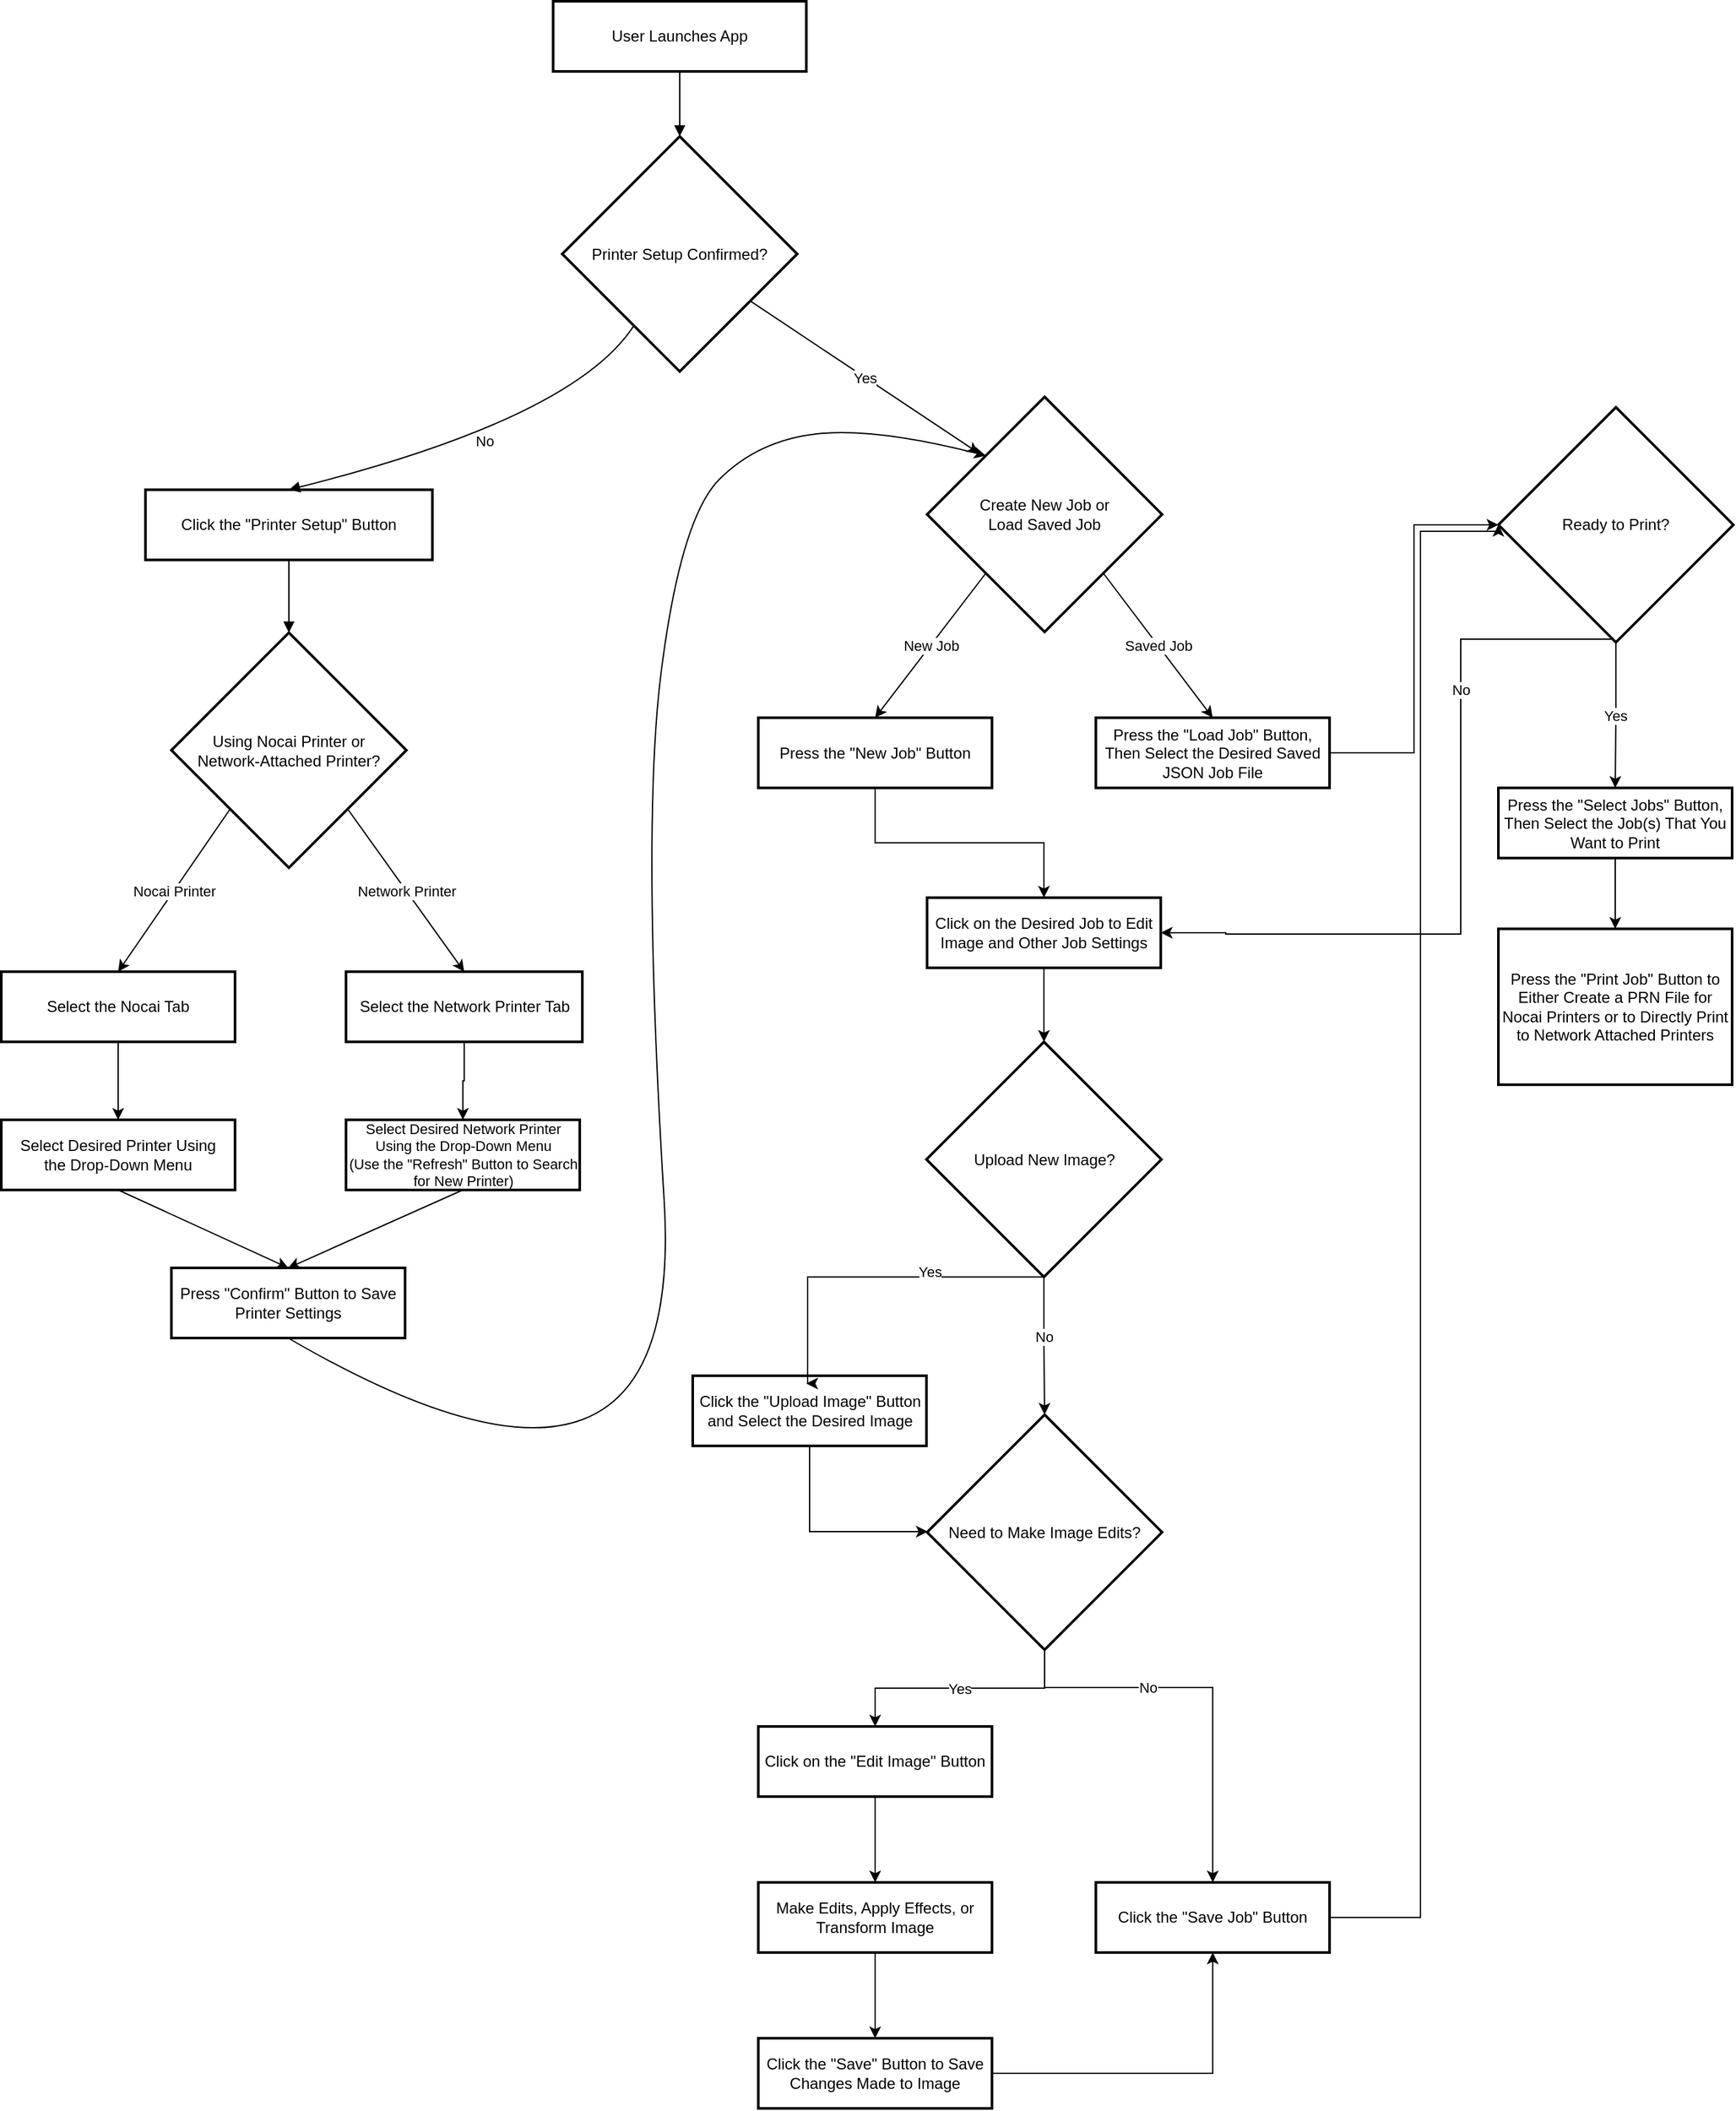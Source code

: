 <mxfile version="27.1.1">
  <diagram id="98tsSFIsKfaqDPnpfn0B" name="Page-1">
    <mxGraphModel dx="1527" dy="1252" grid="1" gridSize="10" guides="1" tooltips="1" connect="1" arrows="1" fold="1" page="1" pageScale="1" pageWidth="850" pageHeight="1100" math="0" shadow="0">
      <root>
        <mxCell id="0" />
        <mxCell id="1" parent="0" />
        <mxCell id="3" value="User Launches App" style="whiteSpace=wrap;strokeWidth=2;" parent="1" vertex="1">
          <mxGeometry x="1602" y="112" width="195" height="54" as="geometry" />
        </mxCell>
        <mxCell id="4" value="Printer Setup Confirmed?" style="rhombus;strokeWidth=2;whiteSpace=wrap;" parent="1" vertex="1">
          <mxGeometry x="1609" y="216" width="181" height="181" as="geometry" />
        </mxCell>
        <mxCell id="LI0zPFGkmaJQVHpyA1I5-81" value="" style="edgeStyle=orthogonalEdgeStyle;rounded=0;orthogonalLoop=1;jettySize=auto;html=1;" edge="1" parent="1" source="5" target="LI0zPFGkmaJQVHpyA1I5-73">
          <mxGeometry relative="1" as="geometry" />
        </mxCell>
        <mxCell id="5" value="Select the Network Printer Tab" style="whiteSpace=wrap;strokeWidth=2;" parent="1" vertex="1">
          <mxGeometry x="1442.5" y="859" width="182" height="54" as="geometry" />
        </mxCell>
        <mxCell id="6" value="Click the &quot;Printer Setup&quot; Button" style="whiteSpace=wrap;strokeWidth=2;" parent="1" vertex="1">
          <mxGeometry x="1288" y="488" width="221" height="54" as="geometry" />
        </mxCell>
        <mxCell id="8" value="Using Nocai Printer or&#xa;Network-Attached Printer?" style="rhombus;strokeWidth=2;whiteSpace=wrap;" parent="1" vertex="1">
          <mxGeometry x="1308" y="598" width="181" height="181" as="geometry" />
        </mxCell>
        <mxCell id="LI0zPFGkmaJQVHpyA1I5-80" value="" style="edgeStyle=orthogonalEdgeStyle;rounded=0;orthogonalLoop=1;jettySize=auto;html=1;" edge="1" parent="1" source="9" target="LI0zPFGkmaJQVHpyA1I5-75">
          <mxGeometry relative="1" as="geometry" />
        </mxCell>
        <mxCell id="9" value="Select the Nocai Tab" style="whiteSpace=wrap;strokeWidth=2;" parent="1" vertex="1">
          <mxGeometry x="1177" y="859" width="180" height="54" as="geometry" />
        </mxCell>
        <mxCell id="32" value="" style="curved=1;startArrow=none;endArrow=block;exitX=0.5;exitY=1;entryX=0.5;entryY=0;" parent="1" source="3" target="4" edge="1">
          <mxGeometry relative="1" as="geometry">
            <Array as="points" />
          </mxGeometry>
        </mxCell>
        <mxCell id="34" value="No" style="curved=1;startArrow=none;endArrow=block;exitX=0.18;exitY=1;entryX=0.5;entryY=-0.01;" parent="1" source="4" target="6" edge="1">
          <mxGeometry relative="1" as="geometry">
            <Array as="points">
              <mxPoint x="1618" y="433" />
            </Array>
          </mxGeometry>
        </mxCell>
        <mxCell id="36" value="" style="curved=1;startArrow=none;endArrow=block;exitX=0.5;exitY=1;entryX=0.5;entryY=0;exitDx=0;exitDy=0;" parent="1" source="6" target="8" edge="1">
          <mxGeometry relative="1" as="geometry">
            <Array as="points" />
            <mxPoint x="1448" y="646" as="sourcePoint" />
          </mxGeometry>
        </mxCell>
        <mxCell id="LI0zPFGkmaJQVHpyA1I5-72" value="Press &quot;Confirm&quot; Button to Save Printer Settings" style="whiteSpace=wrap;strokeWidth=2;" vertex="1" parent="1">
          <mxGeometry x="1308" y="1087" width="180" height="54" as="geometry" />
        </mxCell>
        <mxCell id="LI0zPFGkmaJQVHpyA1I5-73" value="Select Desired Network Printer Using the Drop-Down Menu&#xa;(Use the &quot;Refresh&quot; Button to Search for New Printer)" style="whiteSpace=wrap;strokeWidth=2;fontSize=11;" vertex="1" parent="1">
          <mxGeometry x="1442.5" y="973" width="180" height="54" as="geometry" />
        </mxCell>
        <mxCell id="LI0zPFGkmaJQVHpyA1I5-75" value="Select Desired Printer Using&#xa;the Drop-Down Menu" style="whiteSpace=wrap;strokeWidth=2;" vertex="1" parent="1">
          <mxGeometry x="1177" y="973" width="180" height="54" as="geometry" />
        </mxCell>
        <mxCell id="LI0zPFGkmaJQVHpyA1I5-78" value="" style="endArrow=classic;html=1;rounded=0;exitX=0.5;exitY=1;exitDx=0;exitDy=0;entryX=0.5;entryY=0;entryDx=0;entryDy=0;" edge="1" parent="1" source="LI0zPFGkmaJQVHpyA1I5-75" target="LI0zPFGkmaJQVHpyA1I5-72">
          <mxGeometry width="50" height="50" relative="1" as="geometry">
            <mxPoint x="1378" y="987" as="sourcePoint" />
            <mxPoint x="1428" y="937" as="targetPoint" />
          </mxGeometry>
        </mxCell>
        <mxCell id="LI0zPFGkmaJQVHpyA1I5-79" value="" style="endArrow=classic;html=1;rounded=0;exitX=0.5;exitY=1;exitDx=0;exitDy=0;entryX=0.5;entryY=0;entryDx=0;entryDy=0;" edge="1" parent="1" source="LI0zPFGkmaJQVHpyA1I5-73" target="LI0zPFGkmaJQVHpyA1I5-72">
          <mxGeometry width="50" height="50" relative="1" as="geometry">
            <mxPoint x="1578" y="1127" as="sourcePoint" />
            <mxPoint x="1628" y="1077" as="targetPoint" />
          </mxGeometry>
        </mxCell>
        <mxCell id="LI0zPFGkmaJQVHpyA1I5-83" value="Create New Job or&#xa;Load Saved Job" style="rhombus;strokeWidth=2;whiteSpace=wrap;" vertex="1" parent="1">
          <mxGeometry x="1890" y="416.5" width="181" height="181" as="geometry" />
        </mxCell>
        <mxCell id="LI0zPFGkmaJQVHpyA1I5-85" value="" style="curved=1;endArrow=classic;html=1;rounded=0;exitX=0.5;exitY=1;exitDx=0;exitDy=0;entryX=0;entryY=0;entryDx=0;entryDy=0;" edge="1" parent="1" source="LI0zPFGkmaJQVHpyA1I5-72" target="LI0zPFGkmaJQVHpyA1I5-83">
          <mxGeometry width="50" height="50" relative="1" as="geometry">
            <mxPoint x="1615" y="1020" as="sourcePoint" />
            <mxPoint x="2085" y="430" as="targetPoint" />
            <Array as="points">
              <mxPoint x="1705" y="1320" />
              <mxPoint x="1670" y="750" />
              <mxPoint x="1700" y="510" />
              <mxPoint x="1760" y="450" />
              <mxPoint x="1850" y="440" />
            </Array>
          </mxGeometry>
        </mxCell>
        <mxCell id="LI0zPFGkmaJQVHpyA1I5-101" value="" style="edgeStyle=orthogonalEdgeStyle;rounded=0;orthogonalLoop=1;jettySize=auto;html=1;" edge="1" parent="1" source="LI0zPFGkmaJQVHpyA1I5-88" target="LI0zPFGkmaJQVHpyA1I5-90">
          <mxGeometry relative="1" as="geometry" />
        </mxCell>
        <mxCell id="LI0zPFGkmaJQVHpyA1I5-88" value="Press the &quot;New Job&quot; Button" style="whiteSpace=wrap;strokeWidth=2;" vertex="1" parent="1">
          <mxGeometry x="1760" y="663.5" width="180" height="54" as="geometry" />
        </mxCell>
        <mxCell id="LI0zPFGkmaJQVHpyA1I5-104" value="" style="edgeStyle=orthogonalEdgeStyle;rounded=0;orthogonalLoop=1;jettySize=auto;html=1;entryX=0;entryY=0.5;entryDx=0;entryDy=0;" edge="1" parent="1" source="LI0zPFGkmaJQVHpyA1I5-89" target="LI0zPFGkmaJQVHpyA1I5-118">
          <mxGeometry relative="1" as="geometry">
            <mxPoint x="2110.0" y="794.5" as="targetPoint" />
          </mxGeometry>
        </mxCell>
        <mxCell id="LI0zPFGkmaJQVHpyA1I5-89" value="Press the &quot;Load Job&quot; Button, Then Select the Desired Saved JSON Job File" style="whiteSpace=wrap;strokeWidth=2;" vertex="1" parent="1">
          <mxGeometry x="2020" y="663.5" width="180" height="54" as="geometry" />
        </mxCell>
        <mxCell id="LI0zPFGkmaJQVHpyA1I5-121" value="" style="edgeStyle=orthogonalEdgeStyle;rounded=0;orthogonalLoop=1;jettySize=auto;html=1;" edge="1" parent="1" source="LI0zPFGkmaJQVHpyA1I5-90" target="LI0zPFGkmaJQVHpyA1I5-111">
          <mxGeometry relative="1" as="geometry" />
        </mxCell>
        <mxCell id="LI0zPFGkmaJQVHpyA1I5-90" value="Click on the Desired Job to Edit Image and Other Job Settings" style="whiteSpace=wrap;strokeWidth=2;" vertex="1" parent="1">
          <mxGeometry x="1890" y="802" width="180" height="54" as="geometry" />
        </mxCell>
        <mxCell id="LI0zPFGkmaJQVHpyA1I5-92" value="" style="endArrow=classic;html=1;rounded=0;exitX=0;exitY=1;exitDx=0;exitDy=0;entryX=0.5;entryY=0;entryDx=0;entryDy=0;" edge="1" parent="1" source="LI0zPFGkmaJQVHpyA1I5-83" target="LI0zPFGkmaJQVHpyA1I5-88">
          <mxGeometry relative="1" as="geometry">
            <mxPoint x="1900" y="850" as="sourcePoint" />
            <mxPoint x="2000" y="850" as="targetPoint" />
          </mxGeometry>
        </mxCell>
        <mxCell id="LI0zPFGkmaJQVHpyA1I5-93" value="New Job" style="edgeLabel;resizable=0;html=1;;align=center;verticalAlign=middle;" connectable="0" vertex="1" parent="LI0zPFGkmaJQVHpyA1I5-92">
          <mxGeometry relative="1" as="geometry" />
        </mxCell>
        <mxCell id="LI0zPFGkmaJQVHpyA1I5-94" value="" style="endArrow=classic;html=1;rounded=0;exitX=1;exitY=1;exitDx=0;exitDy=0;entryX=0.5;entryY=0;entryDx=0;entryDy=0;" edge="1" parent="1" source="LI0zPFGkmaJQVHpyA1I5-83" target="LI0zPFGkmaJQVHpyA1I5-89">
          <mxGeometry relative="1" as="geometry">
            <mxPoint x="2120" y="540" as="sourcePoint" />
            <mxPoint x="2090" y="980" as="targetPoint" />
          </mxGeometry>
        </mxCell>
        <mxCell id="LI0zPFGkmaJQVHpyA1I5-95" value="Saved Job" style="edgeLabel;resizable=0;html=1;;align=center;verticalAlign=middle;" connectable="0" vertex="1" parent="LI0zPFGkmaJQVHpyA1I5-94">
          <mxGeometry relative="1" as="geometry" />
        </mxCell>
        <mxCell id="LI0zPFGkmaJQVHpyA1I5-128" value="" style="edgeStyle=orthogonalEdgeStyle;rounded=0;orthogonalLoop=1;jettySize=auto;html=1;" edge="1" parent="1" source="LI0zPFGkmaJQVHpyA1I5-98" target="LI0zPFGkmaJQVHpyA1I5-114">
          <mxGeometry relative="1" as="geometry">
            <Array as="points">
              <mxPoint x="1800" y="1290" />
            </Array>
          </mxGeometry>
        </mxCell>
        <mxCell id="LI0zPFGkmaJQVHpyA1I5-98" value="Click the &quot;Upload Image&quot; Button and Select the Desired Image" style="whiteSpace=wrap;strokeWidth=2;" vertex="1" parent="1">
          <mxGeometry x="1709.5" y="1170" width="180" height="54" as="geometry" />
        </mxCell>
        <mxCell id="LI0zPFGkmaJQVHpyA1I5-105" value="" style="endArrow=classic;html=1;rounded=0;exitX=1;exitY=1;exitDx=0;exitDy=0;entryX=0.5;entryY=0;entryDx=0;entryDy=0;" edge="1" parent="1" source="8" target="5">
          <mxGeometry relative="1" as="geometry">
            <mxPoint x="1770" y="850" as="sourcePoint" />
            <mxPoint x="1870" y="850" as="targetPoint" />
          </mxGeometry>
        </mxCell>
        <mxCell id="LI0zPFGkmaJQVHpyA1I5-106" value="Network Printer" style="edgeLabel;resizable=0;html=1;;align=center;verticalAlign=middle;" connectable="0" vertex="1" parent="LI0zPFGkmaJQVHpyA1I5-105">
          <mxGeometry relative="1" as="geometry" />
        </mxCell>
        <mxCell id="LI0zPFGkmaJQVHpyA1I5-107" value="" style="endArrow=classic;html=1;rounded=0;exitX=0;exitY=1;exitDx=0;exitDy=0;entryX=0.5;entryY=0;entryDx=0;entryDy=0;" edge="1" parent="1" source="8" target="9">
          <mxGeometry relative="1" as="geometry">
            <mxPoint x="1160" y="810" as="sourcePoint" />
            <mxPoint x="1260" y="810" as="targetPoint" />
          </mxGeometry>
        </mxCell>
        <mxCell id="LI0zPFGkmaJQVHpyA1I5-108" value="Nocai Printer" style="edgeLabel;resizable=0;html=1;;align=center;verticalAlign=middle;" connectable="0" vertex="1" parent="LI0zPFGkmaJQVHpyA1I5-107">
          <mxGeometry relative="1" as="geometry" />
        </mxCell>
        <mxCell id="LI0zPFGkmaJQVHpyA1I5-109" value="" style="endArrow=classic;html=1;rounded=0;" edge="1" parent="1" source="4">
          <mxGeometry relative="1" as="geometry">
            <mxPoint x="1770" y="600" as="sourcePoint" />
            <mxPoint x="1930" y="460" as="targetPoint" />
          </mxGeometry>
        </mxCell>
        <mxCell id="LI0zPFGkmaJQVHpyA1I5-110" value="Yes" style="edgeLabel;resizable=0;html=1;;align=center;verticalAlign=middle;" connectable="0" vertex="1" parent="LI0zPFGkmaJQVHpyA1I5-109">
          <mxGeometry relative="1" as="geometry" />
        </mxCell>
        <mxCell id="LI0zPFGkmaJQVHpyA1I5-113" value="Yes" style="edgeStyle=orthogonalEdgeStyle;rounded=0;orthogonalLoop=1;jettySize=auto;html=1;entryX=0.5;entryY=0;entryDx=0;entryDy=0;exitX=0.5;exitY=1;exitDx=0;exitDy=0;" edge="1" parent="1" source="LI0zPFGkmaJQVHpyA1I5-111">
          <mxGeometry x="-0.331" y="-4" relative="1" as="geometry">
            <mxPoint x="1977.5" y="1094.0" as="sourcePoint" />
            <mxPoint x="1797" y="1176" as="targetPoint" />
            <Array as="points">
              <mxPoint x="1798" y="1094" />
              <mxPoint x="1798" y="1176" />
            </Array>
            <mxPoint as="offset" />
          </mxGeometry>
        </mxCell>
        <mxCell id="LI0zPFGkmaJQVHpyA1I5-129" value="No" style="edgeStyle=orthogonalEdgeStyle;rounded=0;orthogonalLoop=1;jettySize=auto;html=1;" edge="1" parent="1" source="LI0zPFGkmaJQVHpyA1I5-111" target="LI0zPFGkmaJQVHpyA1I5-114">
          <mxGeometry x="-0.136" relative="1" as="geometry">
            <mxPoint as="offset" />
          </mxGeometry>
        </mxCell>
        <mxCell id="LI0zPFGkmaJQVHpyA1I5-111" value="Upload New Image?" style="rhombus;strokeWidth=2;whiteSpace=wrap;" vertex="1" parent="1">
          <mxGeometry x="1889.5" y="913" width="181" height="181" as="geometry" />
        </mxCell>
        <mxCell id="LI0zPFGkmaJQVHpyA1I5-132" value="Yes" style="edgeStyle=orthogonalEdgeStyle;rounded=0;orthogonalLoop=1;jettySize=auto;html=1;entryX=0.5;entryY=0;entryDx=0;entryDy=0;" edge="1" parent="1" source="LI0zPFGkmaJQVHpyA1I5-114" target="LI0zPFGkmaJQVHpyA1I5-130">
          <mxGeometry relative="1" as="geometry" />
        </mxCell>
        <mxCell id="LI0zPFGkmaJQVHpyA1I5-114" value="Need to Make Image Edits?" style="rhombus;strokeWidth=2;whiteSpace=wrap;" vertex="1" parent="1">
          <mxGeometry x="1890" y="1200" width="181" height="181" as="geometry" />
        </mxCell>
        <mxCell id="LI0zPFGkmaJQVHpyA1I5-137" value="" style="edgeStyle=orthogonalEdgeStyle;rounded=0;orthogonalLoop=1;jettySize=auto;html=1;" edge="1" parent="1" source="LI0zPFGkmaJQVHpyA1I5-115" target="LI0zPFGkmaJQVHpyA1I5-135">
          <mxGeometry relative="1" as="geometry" />
        </mxCell>
        <mxCell id="LI0zPFGkmaJQVHpyA1I5-115" value="Make Edits, Apply Effects, or Transform Image" style="whiteSpace=wrap;strokeWidth=2;" vertex="1" parent="1">
          <mxGeometry x="1760" y="1560" width="180" height="54" as="geometry" />
        </mxCell>
        <mxCell id="LI0zPFGkmaJQVHpyA1I5-124" value="No" style="edgeStyle=orthogonalEdgeStyle;rounded=0;orthogonalLoop=1;jettySize=auto;html=1;entryX=1;entryY=0.5;entryDx=0;entryDy=0;" edge="1" parent="1" target="LI0zPFGkmaJQVHpyA1I5-90">
          <mxGeometry x="-0.39" relative="1" as="geometry">
            <mxPoint x="2421.471" y="578.731" as="sourcePoint" />
            <mxPoint x="2120" y="802" as="targetPoint" />
            <Array as="points">
              <mxPoint x="2422" y="603" />
              <mxPoint x="2301" y="603" />
              <mxPoint x="2301" y="830" />
              <mxPoint x="2120" y="830" />
              <mxPoint x="2070" y="829" />
            </Array>
            <mxPoint as="offset" />
          </mxGeometry>
        </mxCell>
        <mxCell id="LI0zPFGkmaJQVHpyA1I5-125" value="Yes" style="edgeStyle=orthogonalEdgeStyle;rounded=0;orthogonalLoop=1;jettySize=auto;html=1;" edge="1" parent="1" source="LI0zPFGkmaJQVHpyA1I5-118" target="LI0zPFGkmaJQVHpyA1I5-120">
          <mxGeometry relative="1" as="geometry" />
        </mxCell>
        <mxCell id="LI0zPFGkmaJQVHpyA1I5-118" value="Ready to Print?" style="rhombus;strokeWidth=2;whiteSpace=wrap;" vertex="1" parent="1">
          <mxGeometry x="2330" y="424.5" width="181" height="181" as="geometry" />
        </mxCell>
        <mxCell id="LI0zPFGkmaJQVHpyA1I5-119" value="Press the &quot;Print Job&quot; Button to Either Create a PRN File for Nocai Printers or to Directly Print to Network Attached Printers" style="whiteSpace=wrap;strokeWidth=2;" vertex="1" parent="1">
          <mxGeometry x="2330" y="826" width="180" height="120" as="geometry" />
        </mxCell>
        <mxCell id="LI0zPFGkmaJQVHpyA1I5-123" value="" style="edgeStyle=orthogonalEdgeStyle;rounded=0;orthogonalLoop=1;jettySize=auto;html=1;" edge="1" parent="1" source="LI0zPFGkmaJQVHpyA1I5-120" target="LI0zPFGkmaJQVHpyA1I5-119">
          <mxGeometry relative="1" as="geometry" />
        </mxCell>
        <mxCell id="LI0zPFGkmaJQVHpyA1I5-120" value="Press the &quot;Select Jobs&quot; Button, Then Select the Job(s) That You Want to Print" style="whiteSpace=wrap;strokeWidth=2;" vertex="1" parent="1">
          <mxGeometry x="2330" y="717.5" width="180" height="54" as="geometry" />
        </mxCell>
        <mxCell id="LI0zPFGkmaJQVHpyA1I5-136" value="" style="edgeStyle=orthogonalEdgeStyle;rounded=0;orthogonalLoop=1;jettySize=auto;html=1;" edge="1" parent="1" source="LI0zPFGkmaJQVHpyA1I5-130" target="LI0zPFGkmaJQVHpyA1I5-115">
          <mxGeometry relative="1" as="geometry" />
        </mxCell>
        <mxCell id="LI0zPFGkmaJQVHpyA1I5-130" value="Click on the &quot;Edit Image&quot; Button" style="whiteSpace=wrap;strokeWidth=2;" vertex="1" parent="1">
          <mxGeometry x="1760" y="1440" width="180" height="54" as="geometry" />
        </mxCell>
        <mxCell id="LI0zPFGkmaJQVHpyA1I5-131" value="Click the &quot;Save Job&quot; Button" style="whiteSpace=wrap;strokeWidth=2;" vertex="1" parent="1">
          <mxGeometry x="2020" y="1560" width="180" height="54" as="geometry" />
        </mxCell>
        <mxCell id="LI0zPFGkmaJQVHpyA1I5-133" value="No" style="edgeStyle=orthogonalEdgeStyle;rounded=0;orthogonalLoop=1;jettySize=auto;html=1;entryX=0.5;entryY=0;entryDx=0;entryDy=0;exitX=0.5;exitY=1;exitDx=0;exitDy=0;" edge="1" parent="1" source="LI0zPFGkmaJQVHpyA1I5-114" target="LI0zPFGkmaJQVHpyA1I5-131">
          <mxGeometry x="-0.296" relative="1" as="geometry">
            <mxPoint x="2230" y="1400" as="sourcePoint" />
            <mxPoint x="2100" y="1459" as="targetPoint" />
            <Array as="points">
              <mxPoint x="1980" y="1410" />
              <mxPoint x="2110" y="1410" />
            </Array>
            <mxPoint as="offset" />
          </mxGeometry>
        </mxCell>
        <mxCell id="LI0zPFGkmaJQVHpyA1I5-134" value="" style="edgeStyle=orthogonalEdgeStyle;rounded=0;orthogonalLoop=1;jettySize=auto;html=1;exitX=1;exitY=0.5;exitDx=0;exitDy=0;entryX=0;entryY=0.5;entryDx=0;entryDy=0;" edge="1" parent="1" source="LI0zPFGkmaJQVHpyA1I5-131" target="LI0zPFGkmaJQVHpyA1I5-118">
          <mxGeometry relative="1" as="geometry">
            <mxPoint x="2260" y="1230" as="sourcePoint" />
            <mxPoint x="2260" y="520" as="targetPoint" />
            <Array as="points">
              <mxPoint x="2270" y="1587" />
              <mxPoint x="2270" y="520" />
              <mxPoint x="2330" y="520" />
            </Array>
          </mxGeometry>
        </mxCell>
        <mxCell id="LI0zPFGkmaJQVHpyA1I5-135" value="Click the &quot;Save&quot; Button to Save Changes Made to Image" style="whiteSpace=wrap;strokeWidth=2;" vertex="1" parent="1">
          <mxGeometry x="1760" y="1680" width="180" height="54" as="geometry" />
        </mxCell>
        <mxCell id="LI0zPFGkmaJQVHpyA1I5-138" value="" style="edgeStyle=orthogonalEdgeStyle;rounded=0;orthogonalLoop=1;jettySize=auto;html=1;entryX=0.5;entryY=1;entryDx=0;entryDy=0;exitX=1;exitY=0.5;exitDx=0;exitDy=0;" edge="1" parent="1" source="LI0zPFGkmaJQVHpyA1I5-135" target="LI0zPFGkmaJQVHpyA1I5-131">
          <mxGeometry relative="1" as="geometry">
            <mxPoint x="2080" y="1660" as="sourcePoint" />
            <mxPoint x="2209" y="1719" as="targetPoint" />
          </mxGeometry>
        </mxCell>
      </root>
    </mxGraphModel>
  </diagram>
</mxfile>
